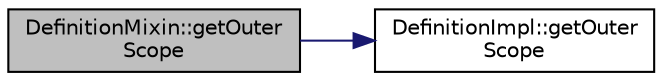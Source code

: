 digraph "DefinitionMixin::getOuterScope"
{
 // LATEX_PDF_SIZE
  edge [fontname="Helvetica",fontsize="10",labelfontname="Helvetica",labelfontsize="10"];
  node [fontname="Helvetica",fontsize="10",shape=record];
  rankdir="LR";
  Node1 [label="DefinitionMixin::getOuter\lScope",height=0.2,width=0.4,color="black", fillcolor="grey75", style="filled", fontcolor="black",tooltip=" "];
  Node1 -> Node2 [color="midnightblue",fontsize="10",style="solid",fontname="Helvetica"];
  Node2 [label="DefinitionImpl::getOuter\lScope",height=0.2,width=0.4,color="black", fillcolor="white", style="filled",URL="$classDefinitionImpl.html#af4c532e4bf069e74130ff214f40fa8c7",tooltip=" "];
}
